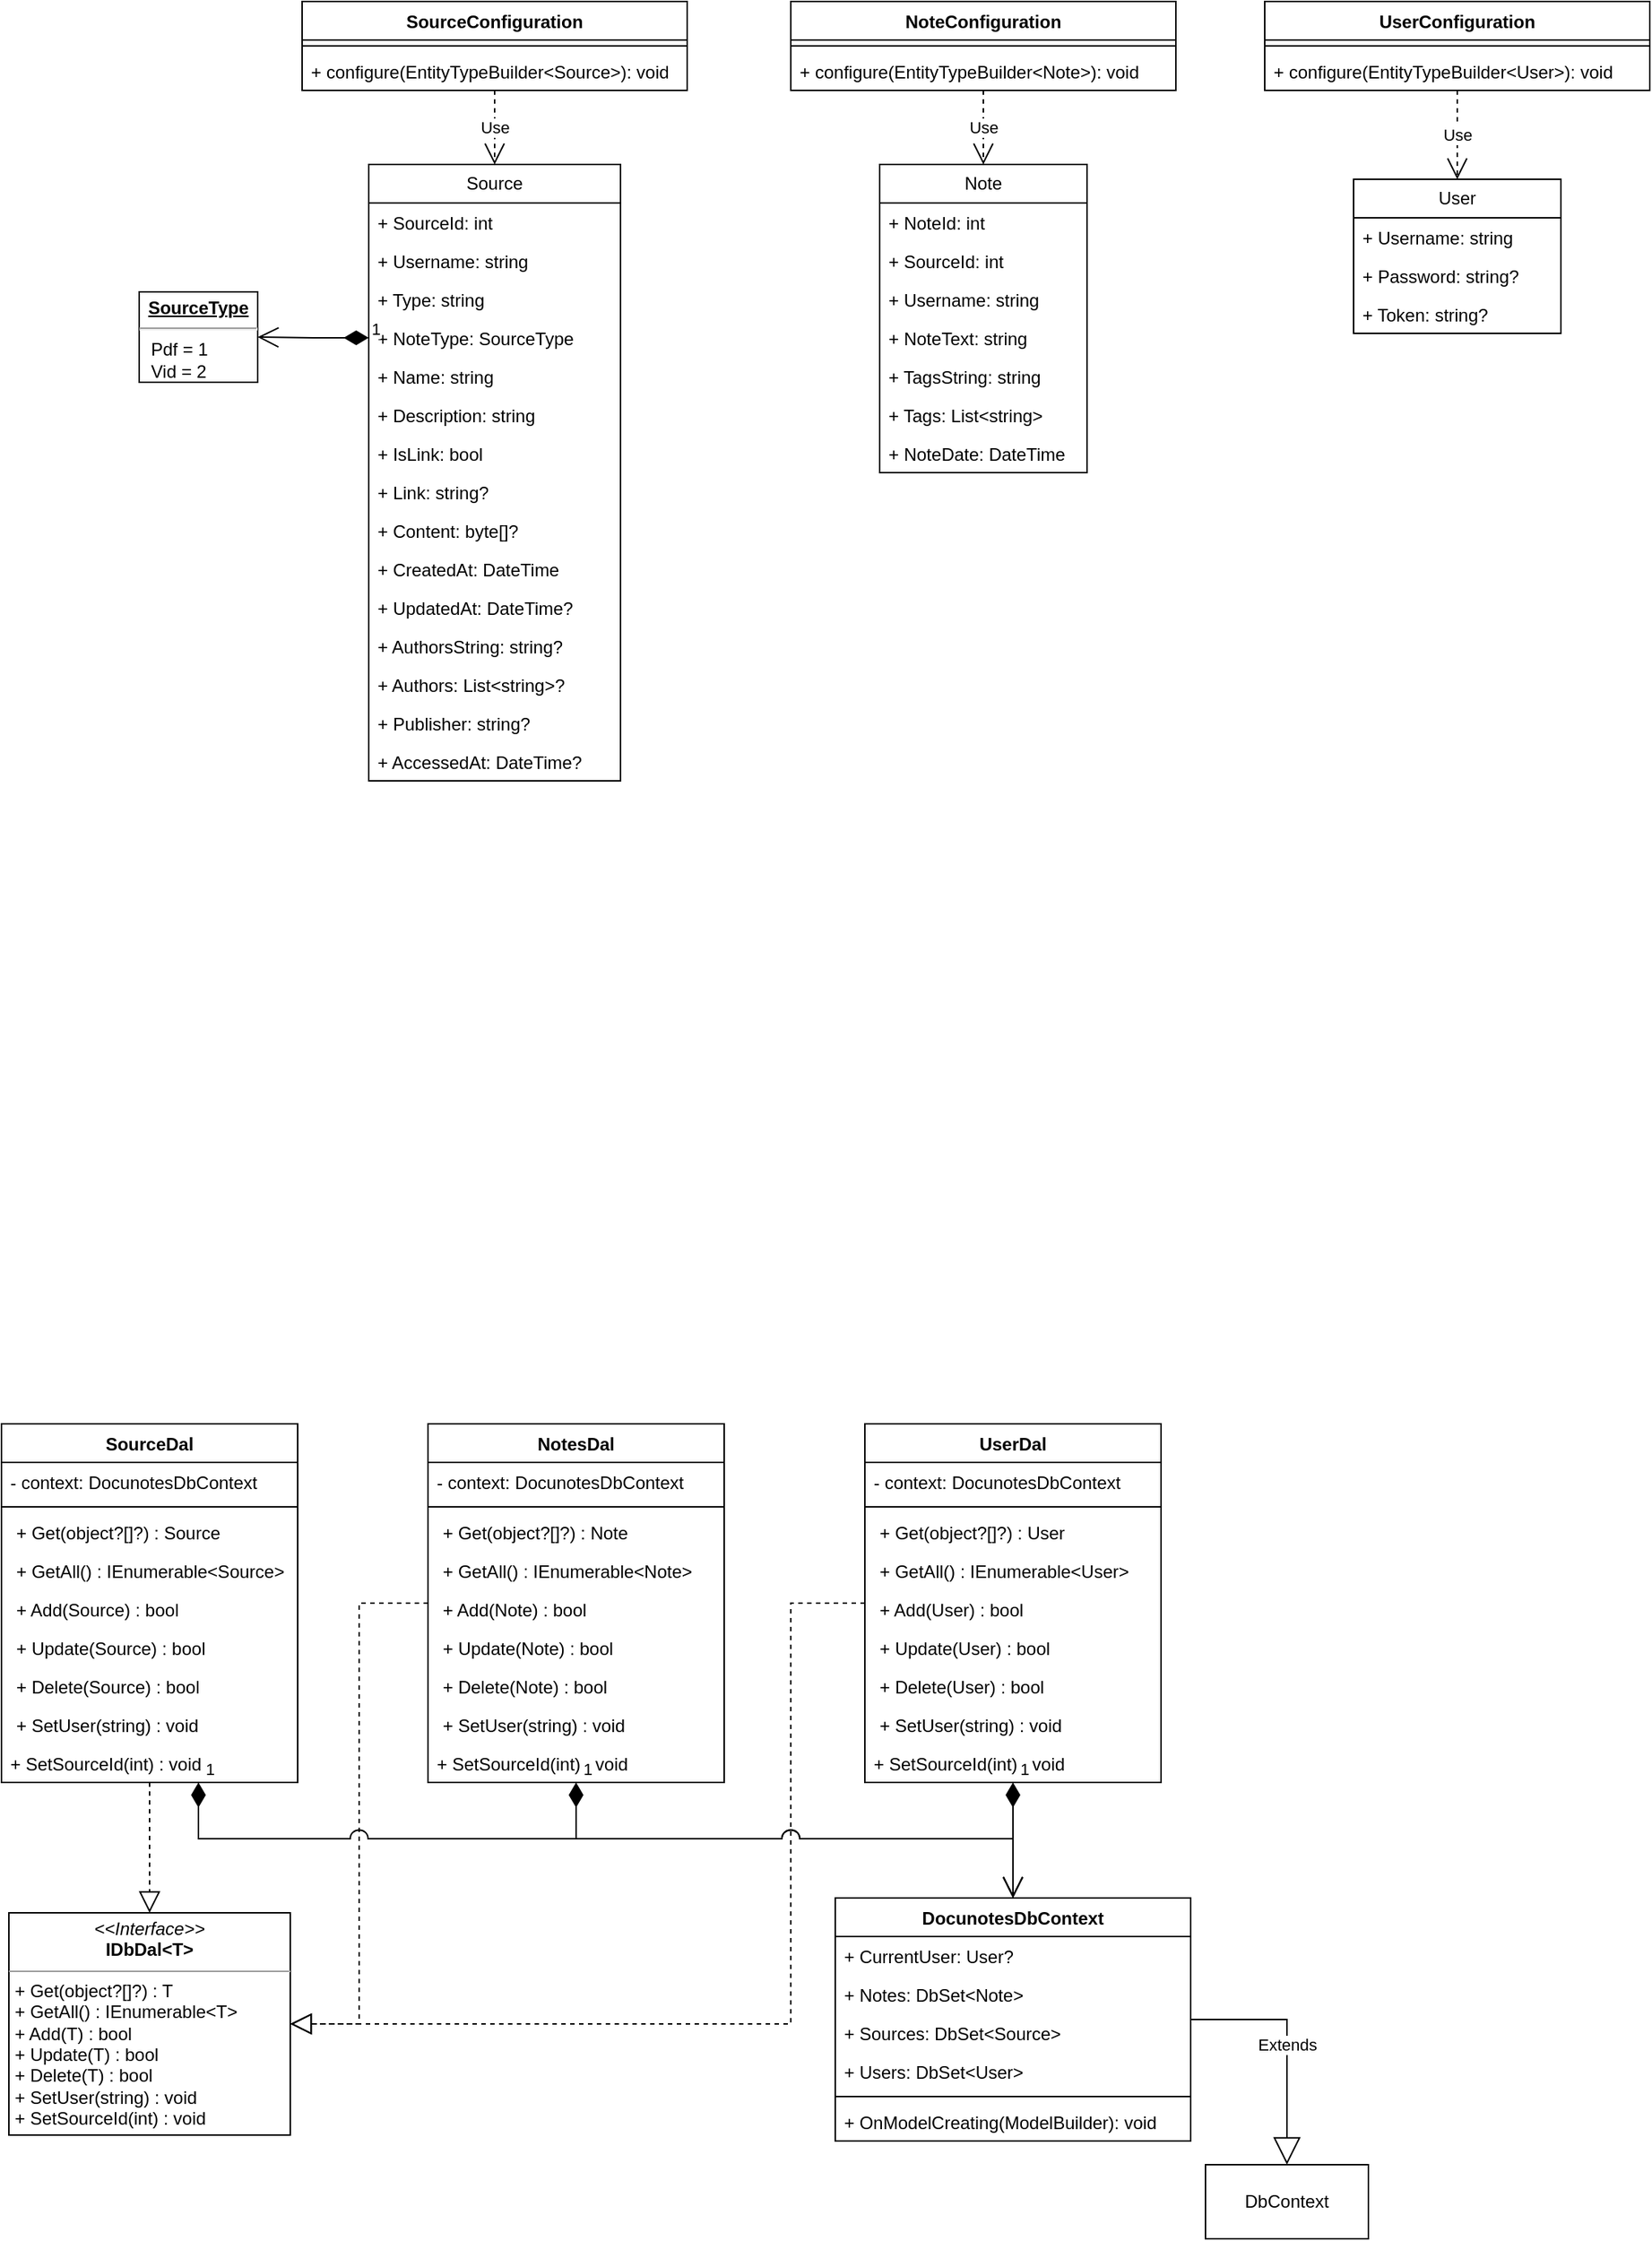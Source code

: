 <mxfile version="23.0.2" type="device" pages="3">
  <diagram id="C5RBs43oDa-KdzZeNtuy" name="Server">
    <mxGraphModel dx="1761" dy="561" grid="1" gridSize="10" guides="1" tooltips="1" connect="1" arrows="1" fold="1" page="1" pageScale="1" pageWidth="827" pageHeight="1169" math="0" shadow="0">
      <root>
        <mxCell id="WIyWlLk6GJQsqaUBKTNV-0" />
        <mxCell id="WIyWlLk6GJQsqaUBKTNV-1" parent="WIyWlLk6GJQsqaUBKTNV-0" />
        <mxCell id="agEdRXNcoSYmF9dQdAtc-1" value="Note" style="swimlane;fontStyle=0;childLayout=stackLayout;horizontal=1;startSize=26;fillColor=none;horizontalStack=0;resizeParent=1;resizeParentMax=0;resizeLast=0;collapsible=1;marginBottom=0;whiteSpace=wrap;html=1;" vertex="1" parent="WIyWlLk6GJQsqaUBKTNV-1">
          <mxGeometry x="180" y="170" width="140" height="208" as="geometry" />
        </mxCell>
        <mxCell id="agEdRXNcoSYmF9dQdAtc-2" value="+ NoteId: int" style="text;strokeColor=none;fillColor=none;align=left;verticalAlign=top;spacingLeft=4;spacingRight=4;overflow=hidden;rotatable=0;points=[[0,0.5],[1,0.5]];portConstraint=eastwest;whiteSpace=wrap;html=1;" vertex="1" parent="agEdRXNcoSYmF9dQdAtc-1">
          <mxGeometry y="26" width="140" height="26" as="geometry" />
        </mxCell>
        <mxCell id="agEdRXNcoSYmF9dQdAtc-3" value="+ SourceId: int" style="text;strokeColor=none;fillColor=none;align=left;verticalAlign=top;spacingLeft=4;spacingRight=4;overflow=hidden;rotatable=0;points=[[0,0.5],[1,0.5]];portConstraint=eastwest;whiteSpace=wrap;html=1;" vertex="1" parent="agEdRXNcoSYmF9dQdAtc-1">
          <mxGeometry y="52" width="140" height="26" as="geometry" />
        </mxCell>
        <mxCell id="agEdRXNcoSYmF9dQdAtc-4" value="+ Username: string" style="text;strokeColor=none;fillColor=none;align=left;verticalAlign=top;spacingLeft=4;spacingRight=4;overflow=hidden;rotatable=0;points=[[0,0.5],[1,0.5]];portConstraint=eastwest;whiteSpace=wrap;html=1;" vertex="1" parent="agEdRXNcoSYmF9dQdAtc-1">
          <mxGeometry y="78" width="140" height="26" as="geometry" />
        </mxCell>
        <mxCell id="agEdRXNcoSYmF9dQdAtc-34" value="+ NoteText: string" style="text;strokeColor=none;fillColor=none;align=left;verticalAlign=top;spacingLeft=4;spacingRight=4;overflow=hidden;rotatable=0;points=[[0,0.5],[1,0.5]];portConstraint=eastwest;whiteSpace=wrap;html=1;" vertex="1" parent="agEdRXNcoSYmF9dQdAtc-1">
          <mxGeometry y="104" width="140" height="26" as="geometry" />
        </mxCell>
        <mxCell id="agEdRXNcoSYmF9dQdAtc-35" value="+ TagsString: string" style="text;strokeColor=none;fillColor=none;align=left;verticalAlign=top;spacingLeft=4;spacingRight=4;overflow=hidden;rotatable=0;points=[[0,0.5],[1,0.5]];portConstraint=eastwest;whiteSpace=wrap;html=1;" vertex="1" parent="agEdRXNcoSYmF9dQdAtc-1">
          <mxGeometry y="130" width="140" height="26" as="geometry" />
        </mxCell>
        <mxCell id="agEdRXNcoSYmF9dQdAtc-36" value="+ Tags: List&amp;lt;string&amp;gt;" style="text;strokeColor=none;fillColor=none;align=left;verticalAlign=top;spacingLeft=4;spacingRight=4;overflow=hidden;rotatable=0;points=[[0,0.5],[1,0.5]];portConstraint=eastwest;whiteSpace=wrap;html=1;" vertex="1" parent="agEdRXNcoSYmF9dQdAtc-1">
          <mxGeometry y="156" width="140" height="26" as="geometry" />
        </mxCell>
        <mxCell id="agEdRXNcoSYmF9dQdAtc-37" value="+ NoteDate: DateTime" style="text;strokeColor=none;fillColor=none;align=left;verticalAlign=top;spacingLeft=4;spacingRight=4;overflow=hidden;rotatable=0;points=[[0,0.5],[1,0.5]];portConstraint=eastwest;whiteSpace=wrap;html=1;" vertex="1" parent="agEdRXNcoSYmF9dQdAtc-1">
          <mxGeometry y="182" width="140" height="26" as="geometry" />
        </mxCell>
        <mxCell id="agEdRXNcoSYmF9dQdAtc-5" value="Source" style="swimlane;fontStyle=0;childLayout=stackLayout;horizontal=1;startSize=26;fillColor=none;horizontalStack=0;resizeParent=1;resizeParentMax=0;resizeLast=0;collapsible=1;marginBottom=0;whiteSpace=wrap;html=1;" vertex="1" parent="WIyWlLk6GJQsqaUBKTNV-1">
          <mxGeometry x="-165" y="170" width="170" height="416" as="geometry" />
        </mxCell>
        <mxCell id="agEdRXNcoSYmF9dQdAtc-6" value="+ SourceId: int" style="text;strokeColor=none;fillColor=none;align=left;verticalAlign=top;spacingLeft=4;spacingRight=4;overflow=hidden;rotatable=0;points=[[0,0.5],[1,0.5]];portConstraint=eastwest;whiteSpace=wrap;html=1;" vertex="1" parent="agEdRXNcoSYmF9dQdAtc-5">
          <mxGeometry y="26" width="170" height="26" as="geometry" />
        </mxCell>
        <mxCell id="agEdRXNcoSYmF9dQdAtc-7" value="+ Username: string" style="text;strokeColor=none;fillColor=none;align=left;verticalAlign=top;spacingLeft=4;spacingRight=4;overflow=hidden;rotatable=0;points=[[0,0.5],[1,0.5]];portConstraint=eastwest;whiteSpace=wrap;html=1;" vertex="1" parent="agEdRXNcoSYmF9dQdAtc-5">
          <mxGeometry y="52" width="170" height="26" as="geometry" />
        </mxCell>
        <mxCell id="agEdRXNcoSYmF9dQdAtc-8" value="+ Type: string" style="text;strokeColor=none;fillColor=none;align=left;verticalAlign=top;spacingLeft=4;spacingRight=4;overflow=hidden;rotatable=0;points=[[0,0.5],[1,0.5]];portConstraint=eastwest;whiteSpace=wrap;html=1;" vertex="1" parent="agEdRXNcoSYmF9dQdAtc-5">
          <mxGeometry y="78" width="170" height="26" as="geometry" />
        </mxCell>
        <mxCell id="agEdRXNcoSYmF9dQdAtc-38" value="+ NoteType: SourceType" style="text;strokeColor=none;fillColor=none;align=left;verticalAlign=top;spacingLeft=4;spacingRight=4;overflow=hidden;rotatable=0;points=[[0,0.5],[1,0.5]];portConstraint=eastwest;whiteSpace=wrap;html=1;" vertex="1" parent="agEdRXNcoSYmF9dQdAtc-5">
          <mxGeometry y="104" width="170" height="26" as="geometry" />
        </mxCell>
        <mxCell id="agEdRXNcoSYmF9dQdAtc-39" value="+ Name: string" style="text;strokeColor=none;fillColor=none;align=left;verticalAlign=top;spacingLeft=4;spacingRight=4;overflow=hidden;rotatable=0;points=[[0,0.5],[1,0.5]];portConstraint=eastwest;whiteSpace=wrap;html=1;" vertex="1" parent="agEdRXNcoSYmF9dQdAtc-5">
          <mxGeometry y="130" width="170" height="26" as="geometry" />
        </mxCell>
        <mxCell id="agEdRXNcoSYmF9dQdAtc-40" value="+ Description: string" style="text;strokeColor=none;fillColor=none;align=left;verticalAlign=top;spacingLeft=4;spacingRight=4;overflow=hidden;rotatable=0;points=[[0,0.5],[1,0.5]];portConstraint=eastwest;whiteSpace=wrap;html=1;" vertex="1" parent="agEdRXNcoSYmF9dQdAtc-5">
          <mxGeometry y="156" width="170" height="26" as="geometry" />
        </mxCell>
        <mxCell id="agEdRXNcoSYmF9dQdAtc-41" value="+ IsLink: bool" style="text;strokeColor=none;fillColor=none;align=left;verticalAlign=top;spacingLeft=4;spacingRight=4;overflow=hidden;rotatable=0;points=[[0,0.5],[1,0.5]];portConstraint=eastwest;whiteSpace=wrap;html=1;" vertex="1" parent="agEdRXNcoSYmF9dQdAtc-5">
          <mxGeometry y="182" width="170" height="26" as="geometry" />
        </mxCell>
        <mxCell id="agEdRXNcoSYmF9dQdAtc-42" value="+ Link: string?" style="text;strokeColor=none;fillColor=none;align=left;verticalAlign=top;spacingLeft=4;spacingRight=4;overflow=hidden;rotatable=0;points=[[0,0.5],[1,0.5]];portConstraint=eastwest;whiteSpace=wrap;html=1;" vertex="1" parent="agEdRXNcoSYmF9dQdAtc-5">
          <mxGeometry y="208" width="170" height="26" as="geometry" />
        </mxCell>
        <mxCell id="agEdRXNcoSYmF9dQdAtc-43" value="+ Content: byte[]?" style="text;strokeColor=none;fillColor=none;align=left;verticalAlign=top;spacingLeft=4;spacingRight=4;overflow=hidden;rotatable=0;points=[[0,0.5],[1,0.5]];portConstraint=eastwest;whiteSpace=wrap;html=1;" vertex="1" parent="agEdRXNcoSYmF9dQdAtc-5">
          <mxGeometry y="234" width="170" height="26" as="geometry" />
        </mxCell>
        <mxCell id="agEdRXNcoSYmF9dQdAtc-44" value="+ CreatedAt: DateTime" style="text;strokeColor=none;fillColor=none;align=left;verticalAlign=top;spacingLeft=4;spacingRight=4;overflow=hidden;rotatable=0;points=[[0,0.5],[1,0.5]];portConstraint=eastwest;whiteSpace=wrap;html=1;" vertex="1" parent="agEdRXNcoSYmF9dQdAtc-5">
          <mxGeometry y="260" width="170" height="26" as="geometry" />
        </mxCell>
        <mxCell id="agEdRXNcoSYmF9dQdAtc-45" value="+ UpdatedAt: DateTime?" style="text;strokeColor=none;fillColor=none;align=left;verticalAlign=top;spacingLeft=4;spacingRight=4;overflow=hidden;rotatable=0;points=[[0,0.5],[1,0.5]];portConstraint=eastwest;whiteSpace=wrap;html=1;" vertex="1" parent="agEdRXNcoSYmF9dQdAtc-5">
          <mxGeometry y="286" width="170" height="26" as="geometry" />
        </mxCell>
        <mxCell id="agEdRXNcoSYmF9dQdAtc-46" value="+ AuthorsString: string?" style="text;strokeColor=none;fillColor=none;align=left;verticalAlign=top;spacingLeft=4;spacingRight=4;overflow=hidden;rotatable=0;points=[[0,0.5],[1,0.5]];portConstraint=eastwest;whiteSpace=wrap;html=1;" vertex="1" parent="agEdRXNcoSYmF9dQdAtc-5">
          <mxGeometry y="312" width="170" height="26" as="geometry" />
        </mxCell>
        <mxCell id="agEdRXNcoSYmF9dQdAtc-47" value="+ Authors: List&amp;lt;string&amp;gt;?" style="text;strokeColor=none;fillColor=none;align=left;verticalAlign=top;spacingLeft=4;spacingRight=4;overflow=hidden;rotatable=0;points=[[0,0.5],[1,0.5]];portConstraint=eastwest;whiteSpace=wrap;html=1;" vertex="1" parent="agEdRXNcoSYmF9dQdAtc-5">
          <mxGeometry y="338" width="170" height="26" as="geometry" />
        </mxCell>
        <mxCell id="agEdRXNcoSYmF9dQdAtc-48" value="+ Publisher: string?" style="text;strokeColor=none;fillColor=none;align=left;verticalAlign=top;spacingLeft=4;spacingRight=4;overflow=hidden;rotatable=0;points=[[0,0.5],[1,0.5]];portConstraint=eastwest;whiteSpace=wrap;html=1;" vertex="1" parent="agEdRXNcoSYmF9dQdAtc-5">
          <mxGeometry y="364" width="170" height="26" as="geometry" />
        </mxCell>
        <mxCell id="agEdRXNcoSYmF9dQdAtc-49" value="+ AccessedAt: DateTime?" style="text;strokeColor=none;fillColor=none;align=left;verticalAlign=top;spacingLeft=4;spacingRight=4;overflow=hidden;rotatable=0;points=[[0,0.5],[1,0.5]];portConstraint=eastwest;whiteSpace=wrap;html=1;" vertex="1" parent="agEdRXNcoSYmF9dQdAtc-5">
          <mxGeometry y="390" width="170" height="26" as="geometry" />
        </mxCell>
        <mxCell id="agEdRXNcoSYmF9dQdAtc-9" value="User" style="swimlane;fontStyle=0;childLayout=stackLayout;horizontal=1;startSize=26;fillColor=none;horizontalStack=0;resizeParent=1;resizeParentMax=0;resizeLast=0;collapsible=1;marginBottom=0;whiteSpace=wrap;html=1;" vertex="1" parent="WIyWlLk6GJQsqaUBKTNV-1">
          <mxGeometry x="500" y="180" width="140" height="104" as="geometry" />
        </mxCell>
        <mxCell id="agEdRXNcoSYmF9dQdAtc-10" value="+ Username: string" style="text;strokeColor=none;fillColor=none;align=left;verticalAlign=top;spacingLeft=4;spacingRight=4;overflow=hidden;rotatable=0;points=[[0,0.5],[1,0.5]];portConstraint=eastwest;whiteSpace=wrap;html=1;" vertex="1" parent="agEdRXNcoSYmF9dQdAtc-9">
          <mxGeometry y="26" width="140" height="26" as="geometry" />
        </mxCell>
        <mxCell id="agEdRXNcoSYmF9dQdAtc-11" value="+ Password: string?" style="text;strokeColor=none;fillColor=none;align=left;verticalAlign=top;spacingLeft=4;spacingRight=4;overflow=hidden;rotatable=0;points=[[0,0.5],[1,0.5]];portConstraint=eastwest;whiteSpace=wrap;html=1;" vertex="1" parent="agEdRXNcoSYmF9dQdAtc-9">
          <mxGeometry y="52" width="140" height="26" as="geometry" />
        </mxCell>
        <mxCell id="agEdRXNcoSYmF9dQdAtc-12" value="+ Token: string?" style="text;strokeColor=none;fillColor=none;align=left;verticalAlign=top;spacingLeft=4;spacingRight=4;overflow=hidden;rotatable=0;points=[[0,0.5],[1,0.5]];portConstraint=eastwest;whiteSpace=wrap;html=1;" vertex="1" parent="agEdRXNcoSYmF9dQdAtc-9">
          <mxGeometry y="78" width="140" height="26" as="geometry" />
        </mxCell>
        <mxCell id="agEdRXNcoSYmF9dQdAtc-21" value="NoteConfiguration" style="swimlane;fontStyle=1;align=center;verticalAlign=top;childLayout=stackLayout;horizontal=1;startSize=26;horizontalStack=0;resizeParent=1;resizeParentMax=0;resizeLast=0;collapsible=1;marginBottom=0;whiteSpace=wrap;html=1;" vertex="1" parent="WIyWlLk6GJQsqaUBKTNV-1">
          <mxGeometry x="120" y="60" width="260" height="60" as="geometry" />
        </mxCell>
        <mxCell id="agEdRXNcoSYmF9dQdAtc-23" value="" style="line;strokeWidth=1;fillColor=none;align=left;verticalAlign=middle;spacingTop=-1;spacingLeft=3;spacingRight=3;rotatable=0;labelPosition=right;points=[];portConstraint=eastwest;strokeColor=inherit;" vertex="1" parent="agEdRXNcoSYmF9dQdAtc-21">
          <mxGeometry y="26" width="260" height="8" as="geometry" />
        </mxCell>
        <mxCell id="agEdRXNcoSYmF9dQdAtc-24" value="+ configure(EntityTypeBuilder&amp;lt;Note&amp;gt;): void" style="text;strokeColor=none;fillColor=none;align=left;verticalAlign=top;spacingLeft=4;spacingRight=4;overflow=hidden;rotatable=0;points=[[0,0.5],[1,0.5]];portConstraint=eastwest;whiteSpace=wrap;html=1;" vertex="1" parent="agEdRXNcoSYmF9dQdAtc-21">
          <mxGeometry y="34" width="260" height="26" as="geometry" />
        </mxCell>
        <mxCell id="agEdRXNcoSYmF9dQdAtc-25" value="Use" style="endArrow=open;endSize=12;dashed=1;html=1;rounded=0;" edge="1" parent="WIyWlLk6GJQsqaUBKTNV-1" source="agEdRXNcoSYmF9dQdAtc-21" target="agEdRXNcoSYmF9dQdAtc-1">
          <mxGeometry width="160" relative="1" as="geometry">
            <mxPoint x="210" y="320" as="sourcePoint" />
            <mxPoint x="370" y="320" as="targetPoint" />
          </mxGeometry>
        </mxCell>
        <mxCell id="agEdRXNcoSYmF9dQdAtc-26" value="Use" style="endArrow=open;endSize=12;dashed=1;html=1;rounded=0;" edge="1" parent="WIyWlLk6GJQsqaUBKTNV-1" source="agEdRXNcoSYmF9dQdAtc-28" target="agEdRXNcoSYmF9dQdAtc-5">
          <mxGeometry width="160" relative="1" as="geometry">
            <mxPoint x="-150" y="126" as="sourcePoint" />
            <mxPoint x="-150" y="180" as="targetPoint" />
          </mxGeometry>
        </mxCell>
        <mxCell id="agEdRXNcoSYmF9dQdAtc-27" value="Use" style="endArrow=open;endSize=12;dashed=1;html=1;rounded=0;" edge="1" parent="WIyWlLk6GJQsqaUBKTNV-1" source="agEdRXNcoSYmF9dQdAtc-31" target="agEdRXNcoSYmF9dQdAtc-9">
          <mxGeometry width="160" relative="1" as="geometry">
            <mxPoint x="170" y="146" as="sourcePoint" />
            <mxPoint x="170" y="200" as="targetPoint" />
          </mxGeometry>
        </mxCell>
        <mxCell id="agEdRXNcoSYmF9dQdAtc-28" value="SourceConfiguration" style="swimlane;fontStyle=1;align=center;verticalAlign=top;childLayout=stackLayout;horizontal=1;startSize=26;horizontalStack=0;resizeParent=1;resizeParentMax=0;resizeLast=0;collapsible=1;marginBottom=0;whiteSpace=wrap;html=1;" vertex="1" parent="WIyWlLk6GJQsqaUBKTNV-1">
          <mxGeometry x="-210" y="60" width="260" height="60" as="geometry" />
        </mxCell>
        <mxCell id="agEdRXNcoSYmF9dQdAtc-29" value="" style="line;strokeWidth=1;fillColor=none;align=left;verticalAlign=middle;spacingTop=-1;spacingLeft=3;spacingRight=3;rotatable=0;labelPosition=right;points=[];portConstraint=eastwest;strokeColor=inherit;" vertex="1" parent="agEdRXNcoSYmF9dQdAtc-28">
          <mxGeometry y="26" width="260" height="8" as="geometry" />
        </mxCell>
        <mxCell id="agEdRXNcoSYmF9dQdAtc-30" value="+ configure(EntityTypeBuilder&amp;lt;Source&amp;gt;): void" style="text;strokeColor=none;fillColor=none;align=left;verticalAlign=top;spacingLeft=4;spacingRight=4;overflow=hidden;rotatable=0;points=[[0,0.5],[1,0.5]];portConstraint=eastwest;whiteSpace=wrap;html=1;" vertex="1" parent="agEdRXNcoSYmF9dQdAtc-28">
          <mxGeometry y="34" width="260" height="26" as="geometry" />
        </mxCell>
        <mxCell id="agEdRXNcoSYmF9dQdAtc-31" value="UserConfiguration" style="swimlane;fontStyle=1;align=center;verticalAlign=top;childLayout=stackLayout;horizontal=1;startSize=26;horizontalStack=0;resizeParent=1;resizeParentMax=0;resizeLast=0;collapsible=1;marginBottom=0;whiteSpace=wrap;html=1;" vertex="1" parent="WIyWlLk6GJQsqaUBKTNV-1">
          <mxGeometry x="440" y="60" width="260" height="60" as="geometry" />
        </mxCell>
        <mxCell id="agEdRXNcoSYmF9dQdAtc-32" value="" style="line;strokeWidth=1;fillColor=none;align=left;verticalAlign=middle;spacingTop=-1;spacingLeft=3;spacingRight=3;rotatable=0;labelPosition=right;points=[];portConstraint=eastwest;strokeColor=inherit;" vertex="1" parent="agEdRXNcoSYmF9dQdAtc-31">
          <mxGeometry y="26" width="260" height="8" as="geometry" />
        </mxCell>
        <mxCell id="agEdRXNcoSYmF9dQdAtc-33" value="+ configure(EntityTypeBuilder&amp;lt;User&amp;gt;): void" style="text;strokeColor=none;fillColor=none;align=left;verticalAlign=top;spacingLeft=4;spacingRight=4;overflow=hidden;rotatable=0;points=[[0,0.5],[1,0.5]];portConstraint=eastwest;whiteSpace=wrap;html=1;" vertex="1" parent="agEdRXNcoSYmF9dQdAtc-31">
          <mxGeometry y="34" width="260" height="26" as="geometry" />
        </mxCell>
        <mxCell id="agEdRXNcoSYmF9dQdAtc-50" value="&lt;p style=&quot;margin:0px;margin-top:4px;text-align:center;text-decoration:underline;&quot;&gt;&lt;b&gt;SourceType&lt;/b&gt;&lt;/p&gt;&lt;hr&gt;&lt;p style=&quot;margin:0px;margin-left:8px;&quot;&gt;Pdf = 1&lt;/p&gt;&lt;p style=&quot;margin:0px;margin-left:8px;&quot;&gt;Vid = 2&lt;/p&gt;" style="verticalAlign=top;align=left;overflow=fill;fontSize=12;fontFamily=Helvetica;html=1;whiteSpace=wrap;" vertex="1" parent="WIyWlLk6GJQsqaUBKTNV-1">
          <mxGeometry x="-320" y="256" width="80" height="61" as="geometry" />
        </mxCell>
        <mxCell id="agEdRXNcoSYmF9dQdAtc-51" value="1" style="endArrow=open;html=1;endSize=12;startArrow=diamondThin;startSize=14;startFill=1;edgeStyle=orthogonalEdgeStyle;align=left;verticalAlign=bottom;rounded=0;" edge="1" parent="WIyWlLk6GJQsqaUBKTNV-1" source="agEdRXNcoSYmF9dQdAtc-38" target="agEdRXNcoSYmF9dQdAtc-50">
          <mxGeometry x="-1" y="3" relative="1" as="geometry">
            <mxPoint x="-270" y="420" as="sourcePoint" />
            <mxPoint x="-110" y="420" as="targetPoint" />
          </mxGeometry>
        </mxCell>
        <mxCell id="agEdRXNcoSYmF9dQdAtc-52" value="&lt;p style=&quot;margin:0px;margin-top:4px;text-align:center;&quot;&gt;&lt;i&gt;&amp;lt;&amp;lt;Interface&amp;gt;&amp;gt;&lt;/i&gt;&lt;br&gt;&lt;b&gt;IDbDal&amp;lt;T&amp;gt;&lt;/b&gt;&lt;/p&gt;&lt;hr size=&quot;1&quot;&gt;&lt;p style=&quot;margin:0px;margin-left:4px;&quot;&gt;+ Get(object?[]?) : T&lt;/p&gt;&lt;p style=&quot;margin:0px;margin-left:4px;&quot;&gt;+ GetAll() :&amp;nbsp;IEnumerable&amp;lt;T&amp;gt;&lt;/p&gt;&lt;p style=&quot;margin:0px;margin-left:4px;&quot;&gt;+ Add(T) : bool&lt;/p&gt;&lt;p style=&quot;margin:0px;margin-left:4px;&quot;&gt;+ Update(T) : bool&lt;/p&gt;&lt;p style=&quot;margin:0px;margin-left:4px;&quot;&gt;+ Delete(T) : bool&lt;/p&gt;&lt;p style=&quot;margin:0px;margin-left:4px;&quot;&gt;+ SetUser(string) : void&lt;/p&gt;&lt;p style=&quot;margin:0px;margin-left:4px;&quot;&gt;+ SetSourceId(int) : void&lt;/p&gt;" style="verticalAlign=top;align=left;overflow=fill;fontSize=12;fontFamily=Helvetica;html=1;whiteSpace=wrap;" vertex="1" parent="WIyWlLk6GJQsqaUBKTNV-1">
          <mxGeometry x="-408" y="1350" width="190" height="150" as="geometry" />
        </mxCell>
        <mxCell id="agEdRXNcoSYmF9dQdAtc-61" value="SourceDal" style="swimlane;fontStyle=1;align=center;verticalAlign=top;childLayout=stackLayout;horizontal=1;startSize=26;horizontalStack=0;resizeParent=1;resizeParentMax=0;resizeLast=0;collapsible=1;marginBottom=0;whiteSpace=wrap;html=1;" vertex="1" parent="WIyWlLk6GJQsqaUBKTNV-1">
          <mxGeometry x="-413" y="1020" width="200" height="242" as="geometry" />
        </mxCell>
        <mxCell id="agEdRXNcoSYmF9dQdAtc-62" value="- context:&amp;nbsp;DocunotesDbContext" style="text;strokeColor=none;fillColor=none;align=left;verticalAlign=top;spacingLeft=4;spacingRight=4;overflow=hidden;rotatable=0;points=[[0,0.5],[1,0.5]];portConstraint=eastwest;whiteSpace=wrap;html=1;" vertex="1" parent="agEdRXNcoSYmF9dQdAtc-61">
          <mxGeometry y="26" width="200" height="26" as="geometry" />
        </mxCell>
        <mxCell id="agEdRXNcoSYmF9dQdAtc-63" value="" style="line;strokeWidth=1;fillColor=none;align=left;verticalAlign=middle;spacingTop=-1;spacingLeft=3;spacingRight=3;rotatable=0;labelPosition=right;points=[];portConstraint=eastwest;strokeColor=inherit;" vertex="1" parent="agEdRXNcoSYmF9dQdAtc-61">
          <mxGeometry y="52" width="200" height="8" as="geometry" />
        </mxCell>
        <mxCell id="agEdRXNcoSYmF9dQdAtc-64" value="&lt;p style=&quot;border-color: var(--border-color); margin: 0px 0px 0px 4px;&quot;&gt;&lt;span style=&quot;background-color: initial;&quot;&gt;+ Get(object?[]?) : Source&lt;/span&gt;&lt;br&gt;&lt;/p&gt;" style="text;strokeColor=none;fillColor=none;align=left;verticalAlign=top;spacingLeft=4;spacingRight=4;overflow=hidden;rotatable=0;points=[[0,0.5],[1,0.5]];portConstraint=eastwest;whiteSpace=wrap;html=1;" vertex="1" parent="agEdRXNcoSYmF9dQdAtc-61">
          <mxGeometry y="60" width="200" height="26" as="geometry" />
        </mxCell>
        <mxCell id="agEdRXNcoSYmF9dQdAtc-66" value="&lt;p style=&quot;border-color: var(--border-color); margin: 0px 0px 0px 4px;&quot;&gt;+ GetAll() :&amp;nbsp;IEnumerable&amp;lt;Source&amp;gt;&lt;/p&gt;" style="text;strokeColor=none;fillColor=none;align=left;verticalAlign=top;spacingLeft=4;spacingRight=4;overflow=hidden;rotatable=0;points=[[0,0.5],[1,0.5]];portConstraint=eastwest;whiteSpace=wrap;html=1;" vertex="1" parent="agEdRXNcoSYmF9dQdAtc-61">
          <mxGeometry y="86" width="200" height="26" as="geometry" />
        </mxCell>
        <mxCell id="agEdRXNcoSYmF9dQdAtc-67" value="&lt;p style=&quot;border-color: var(--border-color); margin: 0px 0px 0px 4px;&quot;&gt;+ Add(Source) : bool&lt;/p&gt;" style="text;strokeColor=none;fillColor=none;align=left;verticalAlign=top;spacingLeft=4;spacingRight=4;overflow=hidden;rotatable=0;points=[[0,0.5],[1,0.5]];portConstraint=eastwest;whiteSpace=wrap;html=1;" vertex="1" parent="agEdRXNcoSYmF9dQdAtc-61">
          <mxGeometry y="112" width="200" height="26" as="geometry" />
        </mxCell>
        <mxCell id="agEdRXNcoSYmF9dQdAtc-68" value="&lt;p style=&quot;border-color: var(--border-color); margin: 0px 0px 0px 4px;&quot;&gt;+ Update(Source) : bool&lt;/p&gt;" style="text;strokeColor=none;fillColor=none;align=left;verticalAlign=top;spacingLeft=4;spacingRight=4;overflow=hidden;rotatable=0;points=[[0,0.5],[1,0.5]];portConstraint=eastwest;whiteSpace=wrap;html=1;" vertex="1" parent="agEdRXNcoSYmF9dQdAtc-61">
          <mxGeometry y="138" width="200" height="26" as="geometry" />
        </mxCell>
        <mxCell id="agEdRXNcoSYmF9dQdAtc-69" value="&lt;p style=&quot;border-color: var(--border-color); margin: 0px 0px 0px 4px;&quot;&gt;+ Delete(Source) : bool&lt;/p&gt;" style="text;strokeColor=none;fillColor=none;align=left;verticalAlign=top;spacingLeft=4;spacingRight=4;overflow=hidden;rotatable=0;points=[[0,0.5],[1,0.5]];portConstraint=eastwest;whiteSpace=wrap;html=1;" vertex="1" parent="agEdRXNcoSYmF9dQdAtc-61">
          <mxGeometry y="164" width="200" height="26" as="geometry" />
        </mxCell>
        <mxCell id="agEdRXNcoSYmF9dQdAtc-70" value="&lt;p style=&quot;border-color: var(--border-color); margin: 0px 0px 0px 4px;&quot;&gt;+ SetUser(string) : void&lt;/p&gt;" style="text;strokeColor=none;fillColor=none;align=left;verticalAlign=top;spacingLeft=4;spacingRight=4;overflow=hidden;rotatable=0;points=[[0,0.5],[1,0.5]];portConstraint=eastwest;whiteSpace=wrap;html=1;" vertex="1" parent="agEdRXNcoSYmF9dQdAtc-61">
          <mxGeometry y="190" width="200" height="26" as="geometry" />
        </mxCell>
        <mxCell id="agEdRXNcoSYmF9dQdAtc-71" value="+ SetSourceId(int) : void" style="text;strokeColor=none;fillColor=none;align=left;verticalAlign=top;spacingLeft=4;spacingRight=4;overflow=hidden;rotatable=0;points=[[0,0.5],[1,0.5]];portConstraint=eastwest;whiteSpace=wrap;html=1;" vertex="1" parent="agEdRXNcoSYmF9dQdAtc-61">
          <mxGeometry y="216" width="200" height="26" as="geometry" />
        </mxCell>
        <mxCell id="agEdRXNcoSYmF9dQdAtc-65" value="" style="endArrow=block;dashed=1;endFill=0;endSize=12;html=1;rounded=0;edgeStyle=elbowEdgeStyle;" edge="1" parent="WIyWlLk6GJQsqaUBKTNV-1" source="agEdRXNcoSYmF9dQdAtc-61" target="agEdRXNcoSYmF9dQdAtc-52">
          <mxGeometry width="160" relative="1" as="geometry">
            <mxPoint x="-310" y="1290" as="sourcePoint" />
            <mxPoint x="-150" y="1290" as="targetPoint" />
          </mxGeometry>
        </mxCell>
        <mxCell id="agEdRXNcoSYmF9dQdAtc-72" value="NotesDal" style="swimlane;fontStyle=1;align=center;verticalAlign=top;childLayout=stackLayout;horizontal=1;startSize=26;horizontalStack=0;resizeParent=1;resizeParentMax=0;resizeLast=0;collapsible=1;marginBottom=0;whiteSpace=wrap;html=1;" vertex="1" parent="WIyWlLk6GJQsqaUBKTNV-1">
          <mxGeometry x="-125" y="1020" width="200" height="242" as="geometry" />
        </mxCell>
        <mxCell id="agEdRXNcoSYmF9dQdAtc-73" value="- context:&amp;nbsp;DocunotesDbContext" style="text;strokeColor=none;fillColor=none;align=left;verticalAlign=top;spacingLeft=4;spacingRight=4;overflow=hidden;rotatable=0;points=[[0,0.5],[1,0.5]];portConstraint=eastwest;whiteSpace=wrap;html=1;" vertex="1" parent="agEdRXNcoSYmF9dQdAtc-72">
          <mxGeometry y="26" width="200" height="26" as="geometry" />
        </mxCell>
        <mxCell id="agEdRXNcoSYmF9dQdAtc-74" value="" style="line;strokeWidth=1;fillColor=none;align=left;verticalAlign=middle;spacingTop=-1;spacingLeft=3;spacingRight=3;rotatable=0;labelPosition=right;points=[];portConstraint=eastwest;strokeColor=inherit;" vertex="1" parent="agEdRXNcoSYmF9dQdAtc-72">
          <mxGeometry y="52" width="200" height="8" as="geometry" />
        </mxCell>
        <mxCell id="agEdRXNcoSYmF9dQdAtc-75" value="&lt;p style=&quot;border-color: var(--border-color); margin: 0px 0px 0px 4px;&quot;&gt;&lt;span style=&quot;background-color: initial;&quot;&gt;+ Get(object?[]?) : Note&lt;/span&gt;&lt;br&gt;&lt;/p&gt;" style="text;strokeColor=none;fillColor=none;align=left;verticalAlign=top;spacingLeft=4;spacingRight=4;overflow=hidden;rotatable=0;points=[[0,0.5],[1,0.5]];portConstraint=eastwest;whiteSpace=wrap;html=1;" vertex="1" parent="agEdRXNcoSYmF9dQdAtc-72">
          <mxGeometry y="60" width="200" height="26" as="geometry" />
        </mxCell>
        <mxCell id="agEdRXNcoSYmF9dQdAtc-76" value="&lt;p style=&quot;border-color: var(--border-color); margin: 0px 0px 0px 4px;&quot;&gt;+ GetAll() :&amp;nbsp;IEnumerable&amp;lt;Note&amp;gt;&lt;/p&gt;" style="text;strokeColor=none;fillColor=none;align=left;verticalAlign=top;spacingLeft=4;spacingRight=4;overflow=hidden;rotatable=0;points=[[0,0.5],[1,0.5]];portConstraint=eastwest;whiteSpace=wrap;html=1;" vertex="1" parent="agEdRXNcoSYmF9dQdAtc-72">
          <mxGeometry y="86" width="200" height="26" as="geometry" />
        </mxCell>
        <mxCell id="agEdRXNcoSYmF9dQdAtc-77" value="&lt;p style=&quot;border-color: var(--border-color); margin: 0px 0px 0px 4px;&quot;&gt;+ Add(Note) : bool&lt;/p&gt;" style="text;strokeColor=none;fillColor=none;align=left;verticalAlign=top;spacingLeft=4;spacingRight=4;overflow=hidden;rotatable=0;points=[[0,0.5],[1,0.5]];portConstraint=eastwest;whiteSpace=wrap;html=1;" vertex="1" parent="agEdRXNcoSYmF9dQdAtc-72">
          <mxGeometry y="112" width="200" height="26" as="geometry" />
        </mxCell>
        <mxCell id="agEdRXNcoSYmF9dQdAtc-78" value="&lt;p style=&quot;border-color: var(--border-color); margin: 0px 0px 0px 4px;&quot;&gt;+ Update(Note) : bool&lt;/p&gt;" style="text;strokeColor=none;fillColor=none;align=left;verticalAlign=top;spacingLeft=4;spacingRight=4;overflow=hidden;rotatable=0;points=[[0,0.5],[1,0.5]];portConstraint=eastwest;whiteSpace=wrap;html=1;" vertex="1" parent="agEdRXNcoSYmF9dQdAtc-72">
          <mxGeometry y="138" width="200" height="26" as="geometry" />
        </mxCell>
        <mxCell id="agEdRXNcoSYmF9dQdAtc-79" value="&lt;p style=&quot;border-color: var(--border-color); margin: 0px 0px 0px 4px;&quot;&gt;+ Delete(Note) : bool&lt;/p&gt;" style="text;strokeColor=none;fillColor=none;align=left;verticalAlign=top;spacingLeft=4;spacingRight=4;overflow=hidden;rotatable=0;points=[[0,0.5],[1,0.5]];portConstraint=eastwest;whiteSpace=wrap;html=1;" vertex="1" parent="agEdRXNcoSYmF9dQdAtc-72">
          <mxGeometry y="164" width="200" height="26" as="geometry" />
        </mxCell>
        <mxCell id="agEdRXNcoSYmF9dQdAtc-80" value="&lt;p style=&quot;border-color: var(--border-color); margin: 0px 0px 0px 4px;&quot;&gt;+ SetUser(string) : void&lt;/p&gt;" style="text;strokeColor=none;fillColor=none;align=left;verticalAlign=top;spacingLeft=4;spacingRight=4;overflow=hidden;rotatable=0;points=[[0,0.5],[1,0.5]];portConstraint=eastwest;whiteSpace=wrap;html=1;" vertex="1" parent="agEdRXNcoSYmF9dQdAtc-72">
          <mxGeometry y="190" width="200" height="26" as="geometry" />
        </mxCell>
        <mxCell id="agEdRXNcoSYmF9dQdAtc-81" value="+ SetSourceId(int) : void" style="text;strokeColor=none;fillColor=none;align=left;verticalAlign=top;spacingLeft=4;spacingRight=4;overflow=hidden;rotatable=0;points=[[0,0.5],[1,0.5]];portConstraint=eastwest;whiteSpace=wrap;html=1;" vertex="1" parent="agEdRXNcoSYmF9dQdAtc-72">
          <mxGeometry y="216" width="200" height="26" as="geometry" />
        </mxCell>
        <mxCell id="agEdRXNcoSYmF9dQdAtc-82" value="UserDal" style="swimlane;fontStyle=1;align=center;verticalAlign=top;childLayout=stackLayout;horizontal=1;startSize=26;horizontalStack=0;resizeParent=1;resizeParentMax=0;resizeLast=0;collapsible=1;marginBottom=0;whiteSpace=wrap;html=1;" vertex="1" parent="WIyWlLk6GJQsqaUBKTNV-1">
          <mxGeometry x="170" y="1020" width="200" height="242" as="geometry" />
        </mxCell>
        <mxCell id="agEdRXNcoSYmF9dQdAtc-83" value="- context:&amp;nbsp;DocunotesDbContext" style="text;strokeColor=none;fillColor=none;align=left;verticalAlign=top;spacingLeft=4;spacingRight=4;overflow=hidden;rotatable=0;points=[[0,0.5],[1,0.5]];portConstraint=eastwest;whiteSpace=wrap;html=1;" vertex="1" parent="agEdRXNcoSYmF9dQdAtc-82">
          <mxGeometry y="26" width="200" height="26" as="geometry" />
        </mxCell>
        <mxCell id="agEdRXNcoSYmF9dQdAtc-84" value="" style="line;strokeWidth=1;fillColor=none;align=left;verticalAlign=middle;spacingTop=-1;spacingLeft=3;spacingRight=3;rotatable=0;labelPosition=right;points=[];portConstraint=eastwest;strokeColor=inherit;" vertex="1" parent="agEdRXNcoSYmF9dQdAtc-82">
          <mxGeometry y="52" width="200" height="8" as="geometry" />
        </mxCell>
        <mxCell id="agEdRXNcoSYmF9dQdAtc-85" value="&lt;p style=&quot;border-color: var(--border-color); margin: 0px 0px 0px 4px;&quot;&gt;&lt;span style=&quot;background-color: initial;&quot;&gt;+ Get(object?[]?) : User&lt;/span&gt;&lt;br&gt;&lt;/p&gt;" style="text;strokeColor=none;fillColor=none;align=left;verticalAlign=top;spacingLeft=4;spacingRight=4;overflow=hidden;rotatable=0;points=[[0,0.5],[1,0.5]];portConstraint=eastwest;whiteSpace=wrap;html=1;" vertex="1" parent="agEdRXNcoSYmF9dQdAtc-82">
          <mxGeometry y="60" width="200" height="26" as="geometry" />
        </mxCell>
        <mxCell id="agEdRXNcoSYmF9dQdAtc-86" value="&lt;p style=&quot;border-color: var(--border-color); margin: 0px 0px 0px 4px;&quot;&gt;+ GetAll() :&amp;nbsp;IEnumerable&amp;lt;User&amp;gt;&lt;/p&gt;" style="text;strokeColor=none;fillColor=none;align=left;verticalAlign=top;spacingLeft=4;spacingRight=4;overflow=hidden;rotatable=0;points=[[0,0.5],[1,0.5]];portConstraint=eastwest;whiteSpace=wrap;html=1;" vertex="1" parent="agEdRXNcoSYmF9dQdAtc-82">
          <mxGeometry y="86" width="200" height="26" as="geometry" />
        </mxCell>
        <mxCell id="agEdRXNcoSYmF9dQdAtc-87" value="&lt;p style=&quot;border-color: var(--border-color); margin: 0px 0px 0px 4px;&quot;&gt;+ Add(User) : bool&lt;/p&gt;" style="text;strokeColor=none;fillColor=none;align=left;verticalAlign=top;spacingLeft=4;spacingRight=4;overflow=hidden;rotatable=0;points=[[0,0.5],[1,0.5]];portConstraint=eastwest;whiteSpace=wrap;html=1;" vertex="1" parent="agEdRXNcoSYmF9dQdAtc-82">
          <mxGeometry y="112" width="200" height="26" as="geometry" />
        </mxCell>
        <mxCell id="agEdRXNcoSYmF9dQdAtc-88" value="&lt;p style=&quot;border-color: var(--border-color); margin: 0px 0px 0px 4px;&quot;&gt;+ Update(User) : bool&lt;/p&gt;" style="text;strokeColor=none;fillColor=none;align=left;verticalAlign=top;spacingLeft=4;spacingRight=4;overflow=hidden;rotatable=0;points=[[0,0.5],[1,0.5]];portConstraint=eastwest;whiteSpace=wrap;html=1;" vertex="1" parent="agEdRXNcoSYmF9dQdAtc-82">
          <mxGeometry y="138" width="200" height="26" as="geometry" />
        </mxCell>
        <mxCell id="agEdRXNcoSYmF9dQdAtc-89" value="&lt;p style=&quot;border-color: var(--border-color); margin: 0px 0px 0px 4px;&quot;&gt;+ Delete(User) : bool&lt;/p&gt;" style="text;strokeColor=none;fillColor=none;align=left;verticalAlign=top;spacingLeft=4;spacingRight=4;overflow=hidden;rotatable=0;points=[[0,0.5],[1,0.5]];portConstraint=eastwest;whiteSpace=wrap;html=1;" vertex="1" parent="agEdRXNcoSYmF9dQdAtc-82">
          <mxGeometry y="164" width="200" height="26" as="geometry" />
        </mxCell>
        <mxCell id="agEdRXNcoSYmF9dQdAtc-90" value="&lt;p style=&quot;border-color: var(--border-color); margin: 0px 0px 0px 4px;&quot;&gt;+ SetUser(string) : void&lt;/p&gt;" style="text;strokeColor=none;fillColor=none;align=left;verticalAlign=top;spacingLeft=4;spacingRight=4;overflow=hidden;rotatable=0;points=[[0,0.5],[1,0.5]];portConstraint=eastwest;whiteSpace=wrap;html=1;" vertex="1" parent="agEdRXNcoSYmF9dQdAtc-82">
          <mxGeometry y="190" width="200" height="26" as="geometry" />
        </mxCell>
        <mxCell id="agEdRXNcoSYmF9dQdAtc-91" value="+ SetSourceId(int) : void" style="text;strokeColor=none;fillColor=none;align=left;verticalAlign=top;spacingLeft=4;spacingRight=4;overflow=hidden;rotatable=0;points=[[0,0.5],[1,0.5]];portConstraint=eastwest;whiteSpace=wrap;html=1;" vertex="1" parent="agEdRXNcoSYmF9dQdAtc-82">
          <mxGeometry y="216" width="200" height="26" as="geometry" />
        </mxCell>
        <mxCell id="agEdRXNcoSYmF9dQdAtc-92" value="" style="endArrow=block;dashed=1;endFill=0;endSize=12;html=1;rounded=0;edgeStyle=elbowEdgeStyle;" edge="1" parent="WIyWlLk6GJQsqaUBKTNV-1" source="agEdRXNcoSYmF9dQdAtc-82" target="agEdRXNcoSYmF9dQdAtc-52">
          <mxGeometry width="160" relative="1" as="geometry">
            <mxPoint x="-280" y="1211" as="sourcePoint" />
            <mxPoint x="-110" y="1415" as="targetPoint" />
            <Array as="points">
              <mxPoint x="120" y="1270" />
              <mxPoint x="80" y="1430" />
            </Array>
          </mxGeometry>
        </mxCell>
        <mxCell id="agEdRXNcoSYmF9dQdAtc-93" value="" style="endArrow=block;dashed=1;endFill=0;endSize=12;html=1;rounded=0;edgeStyle=elbowEdgeStyle;" edge="1" parent="WIyWlLk6GJQsqaUBKTNV-1" source="agEdRXNcoSYmF9dQdAtc-72" target="agEdRXNcoSYmF9dQdAtc-52">
          <mxGeometry width="160" relative="1" as="geometry">
            <mxPoint x="-270" y="1221" as="sourcePoint" />
            <mxPoint x="-100" y="1425" as="targetPoint" />
          </mxGeometry>
        </mxCell>
        <mxCell id="agEdRXNcoSYmF9dQdAtc-94" value="DocunotesDbContext" style="swimlane;fontStyle=1;align=center;verticalAlign=top;childLayout=stackLayout;horizontal=1;startSize=26;horizontalStack=0;resizeParent=1;resizeParentMax=0;resizeLast=0;collapsible=1;marginBottom=0;whiteSpace=wrap;html=1;" vertex="1" parent="WIyWlLk6GJQsqaUBKTNV-1">
          <mxGeometry x="150" y="1340" width="240" height="164" as="geometry" />
        </mxCell>
        <mxCell id="agEdRXNcoSYmF9dQdAtc-95" value="+ CurrentUser: User?" style="text;strokeColor=none;fillColor=none;align=left;verticalAlign=top;spacingLeft=4;spacingRight=4;overflow=hidden;rotatable=0;points=[[0,0.5],[1,0.5]];portConstraint=eastwest;whiteSpace=wrap;html=1;" vertex="1" parent="agEdRXNcoSYmF9dQdAtc-94">
          <mxGeometry y="26" width="240" height="26" as="geometry" />
        </mxCell>
        <mxCell id="agEdRXNcoSYmF9dQdAtc-100" value="+ Notes:&amp;nbsp;DbSet&amp;lt;Note&amp;gt;" style="text;strokeColor=none;fillColor=none;align=left;verticalAlign=top;spacingLeft=4;spacingRight=4;overflow=hidden;rotatable=0;points=[[0,0.5],[1,0.5]];portConstraint=eastwest;whiteSpace=wrap;html=1;" vertex="1" parent="agEdRXNcoSYmF9dQdAtc-94">
          <mxGeometry y="52" width="240" height="26" as="geometry" />
        </mxCell>
        <mxCell id="agEdRXNcoSYmF9dQdAtc-102" value="+ Sources:&amp;nbsp;DbSet&amp;lt;Source&amp;gt;" style="text;strokeColor=none;fillColor=none;align=left;verticalAlign=top;spacingLeft=4;spacingRight=4;overflow=hidden;rotatable=0;points=[[0,0.5],[1,0.5]];portConstraint=eastwest;whiteSpace=wrap;html=1;" vertex="1" parent="agEdRXNcoSYmF9dQdAtc-94">
          <mxGeometry y="78" width="240" height="26" as="geometry" />
        </mxCell>
        <mxCell id="agEdRXNcoSYmF9dQdAtc-101" value="+ Users:&amp;nbsp;DbSet&amp;lt;User&amp;gt;" style="text;strokeColor=none;fillColor=none;align=left;verticalAlign=top;spacingLeft=4;spacingRight=4;overflow=hidden;rotatable=0;points=[[0,0.5],[1,0.5]];portConstraint=eastwest;whiteSpace=wrap;html=1;" vertex="1" parent="agEdRXNcoSYmF9dQdAtc-94">
          <mxGeometry y="104" width="240" height="26" as="geometry" />
        </mxCell>
        <mxCell id="agEdRXNcoSYmF9dQdAtc-96" value="" style="line;strokeWidth=1;fillColor=none;align=left;verticalAlign=middle;spacingTop=-1;spacingLeft=3;spacingRight=3;rotatable=0;labelPosition=right;points=[];portConstraint=eastwest;strokeColor=inherit;" vertex="1" parent="agEdRXNcoSYmF9dQdAtc-94">
          <mxGeometry y="130" width="240" height="8" as="geometry" />
        </mxCell>
        <mxCell id="agEdRXNcoSYmF9dQdAtc-97" value="+ OnModelCreating(ModelBuilder): void" style="text;strokeColor=none;fillColor=none;align=left;verticalAlign=top;spacingLeft=4;spacingRight=4;overflow=hidden;rotatable=0;points=[[0,0.5],[1,0.5]];portConstraint=eastwest;whiteSpace=wrap;html=1;" vertex="1" parent="agEdRXNcoSYmF9dQdAtc-94">
          <mxGeometry y="138" width="240" height="26" as="geometry" />
        </mxCell>
        <mxCell id="agEdRXNcoSYmF9dQdAtc-98" value="DbContext" style="html=1;whiteSpace=wrap;" vertex="1" parent="WIyWlLk6GJQsqaUBKTNV-1">
          <mxGeometry x="400" y="1520" width="110" height="50" as="geometry" />
        </mxCell>
        <mxCell id="agEdRXNcoSYmF9dQdAtc-99" value="Extends" style="endArrow=block;endSize=16;endFill=0;html=1;rounded=0;edgeStyle=orthogonalEdgeStyle;" edge="1" parent="WIyWlLk6GJQsqaUBKTNV-1" source="agEdRXNcoSYmF9dQdAtc-94" target="agEdRXNcoSYmF9dQdAtc-98">
          <mxGeometry width="160" relative="1" as="geometry">
            <mxPoint x="10" y="1540" as="sourcePoint" />
            <mxPoint x="170" y="1540" as="targetPoint" />
          </mxGeometry>
        </mxCell>
        <mxCell id="agEdRXNcoSYmF9dQdAtc-104" value="1" style="endArrow=open;html=1;endSize=12;startArrow=diamondThin;startSize=14;startFill=1;edgeStyle=orthogonalEdgeStyle;align=left;verticalAlign=bottom;rounded=0;jumpStyle=arc;jumpSize=12;" edge="1" parent="WIyWlLk6GJQsqaUBKTNV-1" source="agEdRXNcoSYmF9dQdAtc-71" target="agEdRXNcoSYmF9dQdAtc-94">
          <mxGeometry x="-1" y="3" relative="1" as="geometry">
            <mxPoint x="-50" y="1520" as="sourcePoint" />
            <mxPoint x="110" y="1520" as="targetPoint" />
            <Array as="points">
              <mxPoint x="-280" y="1300" />
              <mxPoint x="270" y="1300" />
            </Array>
          </mxGeometry>
        </mxCell>
        <mxCell id="agEdRXNcoSYmF9dQdAtc-105" value="1" style="endArrow=open;html=1;endSize=12;startArrow=diamondThin;startSize=14;startFill=1;edgeStyle=orthogonalEdgeStyle;align=left;verticalAlign=bottom;rounded=0;jumpStyle=arc;jumpSize=12;" edge="1" parent="WIyWlLk6GJQsqaUBKTNV-1" source="agEdRXNcoSYmF9dQdAtc-72" target="agEdRXNcoSYmF9dQdAtc-94">
          <mxGeometry x="-1" y="3" relative="1" as="geometry">
            <mxPoint x="-203" y="1259" as="sourcePoint" />
            <mxPoint x="280" y="1350" as="targetPoint" />
            <Array as="points">
              <mxPoint x="-25" y="1300" />
              <mxPoint x="270" y="1300" />
            </Array>
          </mxGeometry>
        </mxCell>
        <mxCell id="agEdRXNcoSYmF9dQdAtc-106" value="1" style="endArrow=open;html=1;endSize=12;startArrow=diamondThin;startSize=14;startFill=1;edgeStyle=orthogonalEdgeStyle;align=left;verticalAlign=bottom;rounded=0;" edge="1" parent="WIyWlLk6GJQsqaUBKTNV-1" source="agEdRXNcoSYmF9dQdAtc-82" target="agEdRXNcoSYmF9dQdAtc-94">
          <mxGeometry x="-1" y="3" relative="1" as="geometry">
            <mxPoint x="-193" y="1269" as="sourcePoint" />
            <mxPoint x="290" y="1360" as="targetPoint" />
          </mxGeometry>
        </mxCell>
      </root>
    </mxGraphModel>
  </diagram>
  <diagram id="ElD3_05dNXb1eUGQ2Ww_" name="Desktop">
    <mxGraphModel dx="1674" dy="836" grid="1" gridSize="10" guides="1" tooltips="1" connect="1" arrows="1" fold="1" page="1" pageScale="1" pageWidth="850" pageHeight="1100" math="0" shadow="0">
      <root>
        <mxCell id="0" />
        <mxCell id="1" parent="0" />
      </root>
    </mxGraphModel>
  </diagram>
  <diagram id="yihIib4diKqy0Phxteau" name="Desktop.Library">
    <mxGraphModel dx="1674" dy="836" grid="1" gridSize="10" guides="1" tooltips="1" connect="1" arrows="1" fold="1" page="1" pageScale="1" pageWidth="850" pageHeight="1100" math="0" shadow="0">
      <root>
        <mxCell id="0" />
        <mxCell id="1" parent="0" />
      </root>
    </mxGraphModel>
  </diagram>
</mxfile>
